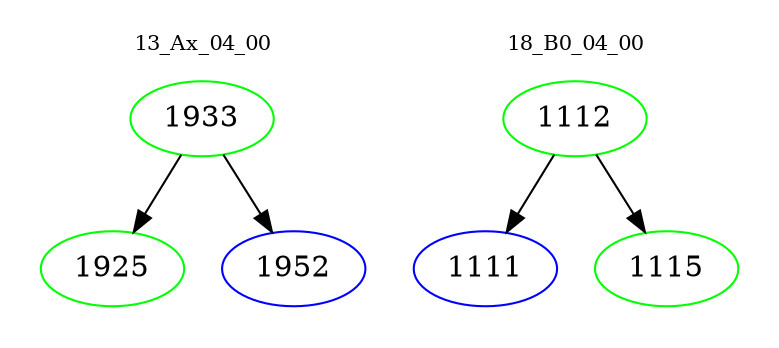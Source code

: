 digraph{
subgraph cluster_0 {
color = white
label = "13_Ax_04_00";
fontsize=10;
T0_1933 [label="1933", color="green"]
T0_1933 -> T0_1925 [color="black"]
T0_1925 [label="1925", color="green"]
T0_1933 -> T0_1952 [color="black"]
T0_1952 [label="1952", color="blue"]
}
subgraph cluster_1 {
color = white
label = "18_B0_04_00";
fontsize=10;
T1_1112 [label="1112", color="green"]
T1_1112 -> T1_1111 [color="black"]
T1_1111 [label="1111", color="blue"]
T1_1112 -> T1_1115 [color="black"]
T1_1115 [label="1115", color="green"]
}
}

